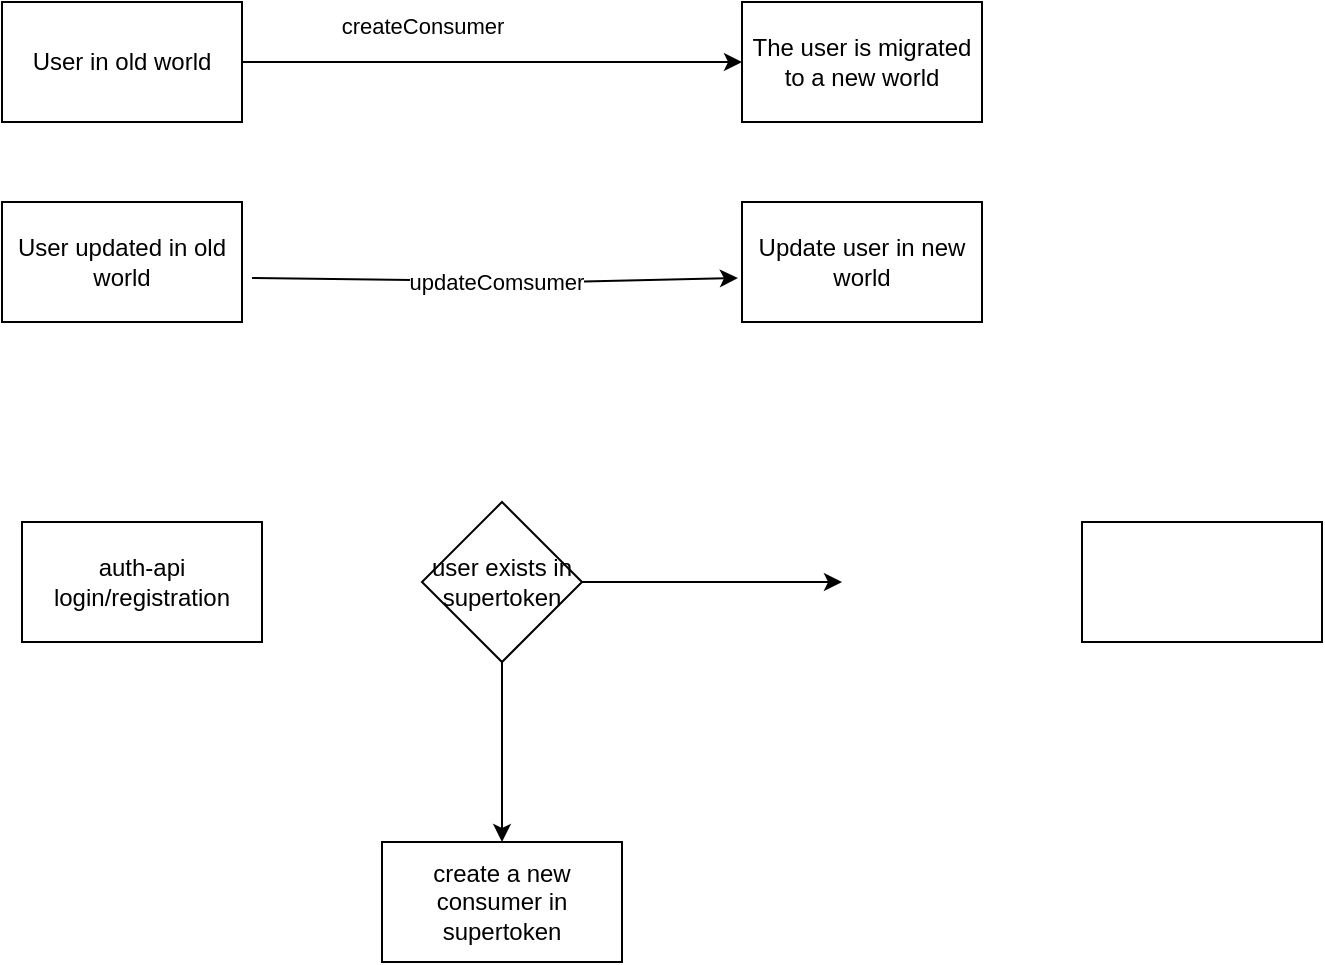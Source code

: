 <mxfile version="27.0.6">
  <diagram name="Page-1" id="GE0Z4SsY3jz3v6YoOIww">
    <mxGraphModel dx="1426" dy="832" grid="1" gridSize="10" guides="1" tooltips="1" connect="1" arrows="1" fold="1" page="1" pageScale="1" pageWidth="827" pageHeight="1169" math="0" shadow="0">
      <root>
        <mxCell id="0" />
        <mxCell id="1" parent="0" />
        <mxCell id="kUEsy-cAq9esLcxBWjCW-1" value="User in old world" style="rounded=0;whiteSpace=wrap;html=1;" vertex="1" parent="1">
          <mxGeometry x="30" y="60" width="120" height="60" as="geometry" />
        </mxCell>
        <mxCell id="kUEsy-cAq9esLcxBWjCW-2" value="The user is migrated to a new world" style="rounded=0;whiteSpace=wrap;html=1;" vertex="1" parent="1">
          <mxGeometry x="400" y="60" width="120" height="60" as="geometry" />
        </mxCell>
        <mxCell id="kUEsy-cAq9esLcxBWjCW-3" value="" style="endArrow=classic;html=1;rounded=0;exitX=1;exitY=0.5;exitDx=0;exitDy=0;entryX=0;entryY=0.5;entryDx=0;entryDy=0;" edge="1" parent="1" source="kUEsy-cAq9esLcxBWjCW-1" target="kUEsy-cAq9esLcxBWjCW-2">
          <mxGeometry width="50" height="50" relative="1" as="geometry">
            <mxPoint x="180" y="20" as="sourcePoint" />
            <mxPoint x="230" y="-30" as="targetPoint" />
            <Array as="points" />
          </mxGeometry>
        </mxCell>
        <mxCell id="kUEsy-cAq9esLcxBWjCW-4" value="createConsumer" style="edgeLabel;html=1;align=center;verticalAlign=middle;resizable=0;points=[];" vertex="1" connectable="0" parent="kUEsy-cAq9esLcxBWjCW-3">
          <mxGeometry x="-0.534" y="1" relative="1" as="geometry">
            <mxPoint x="32" y="-17" as="offset" />
          </mxGeometry>
        </mxCell>
        <mxCell id="kUEsy-cAq9esLcxBWjCW-5" value="User updated in old world" style="rounded=0;whiteSpace=wrap;html=1;" vertex="1" parent="1">
          <mxGeometry x="30" y="160" width="120" height="60" as="geometry" />
        </mxCell>
        <mxCell id="kUEsy-cAq9esLcxBWjCW-6" value="Update user in new world" style="rounded=0;whiteSpace=wrap;html=1;" vertex="1" parent="1">
          <mxGeometry x="400" y="160" width="120" height="60" as="geometry" />
        </mxCell>
        <mxCell id="kUEsy-cAq9esLcxBWjCW-7" value="" style="endArrow=classic;html=1;rounded=0;entryX=-0.017;entryY=0.633;entryDx=0;entryDy=0;exitX=1.042;exitY=0.633;exitDx=0;exitDy=0;exitPerimeter=0;entryPerimeter=0;" edge="1" parent="1" source="kUEsy-cAq9esLcxBWjCW-5" target="kUEsy-cAq9esLcxBWjCW-6">
          <mxGeometry relative="1" as="geometry">
            <mxPoint x="360" y="330" as="sourcePoint" />
            <mxPoint x="460" y="330" as="targetPoint" />
            <Array as="points">
              <mxPoint x="310" y="200" />
            </Array>
          </mxGeometry>
        </mxCell>
        <mxCell id="kUEsy-cAq9esLcxBWjCW-8" value="updateComsumer" style="edgeLabel;resizable=0;html=1;;align=center;verticalAlign=middle;" connectable="0" vertex="1" parent="kUEsy-cAq9esLcxBWjCW-7">
          <mxGeometry relative="1" as="geometry" />
        </mxCell>
        <mxCell id="kUEsy-cAq9esLcxBWjCW-9" value="auth-api login/registration" style="rounded=0;whiteSpace=wrap;html=1;" vertex="1" parent="1">
          <mxGeometry x="40" y="320" width="120" height="60" as="geometry" />
        </mxCell>
        <mxCell id="kUEsy-cAq9esLcxBWjCW-10" value="" style="rounded=0;whiteSpace=wrap;html=1;" vertex="1" parent="1">
          <mxGeometry x="570" y="320" width="120" height="60" as="geometry" />
        </mxCell>
        <mxCell id="kUEsy-cAq9esLcxBWjCW-11" value="create a new consumer in supertoken" style="rounded=0;whiteSpace=wrap;html=1;" vertex="1" parent="1">
          <mxGeometry x="220" y="480" width="120" height="60" as="geometry" />
        </mxCell>
        <mxCell id="kUEsy-cAq9esLcxBWjCW-15" style="edgeStyle=orthogonalEdgeStyle;rounded=0;orthogonalLoop=1;jettySize=auto;html=1;exitX=1;exitY=0.5;exitDx=0;exitDy=0;" edge="1" parent="1" source="kUEsy-cAq9esLcxBWjCW-12">
          <mxGeometry relative="1" as="geometry">
            <mxPoint x="450" y="350" as="targetPoint" />
          </mxGeometry>
        </mxCell>
        <mxCell id="kUEsy-cAq9esLcxBWjCW-12" value="user exists in supertoken" style="rhombus;whiteSpace=wrap;html=1;" vertex="1" parent="1">
          <mxGeometry x="240" y="310" width="80" height="80" as="geometry" />
        </mxCell>
        <mxCell id="kUEsy-cAq9esLcxBWjCW-13" value="" style="endArrow=classic;html=1;rounded=0;entryX=0.5;entryY=0;entryDx=0;entryDy=0;" edge="1" parent="1" target="kUEsy-cAq9esLcxBWjCW-11">
          <mxGeometry width="50" height="50" relative="1" as="geometry">
            <mxPoint x="280" y="390" as="sourcePoint" />
            <mxPoint x="330" y="340" as="targetPoint" />
          </mxGeometry>
        </mxCell>
      </root>
    </mxGraphModel>
  </diagram>
</mxfile>
